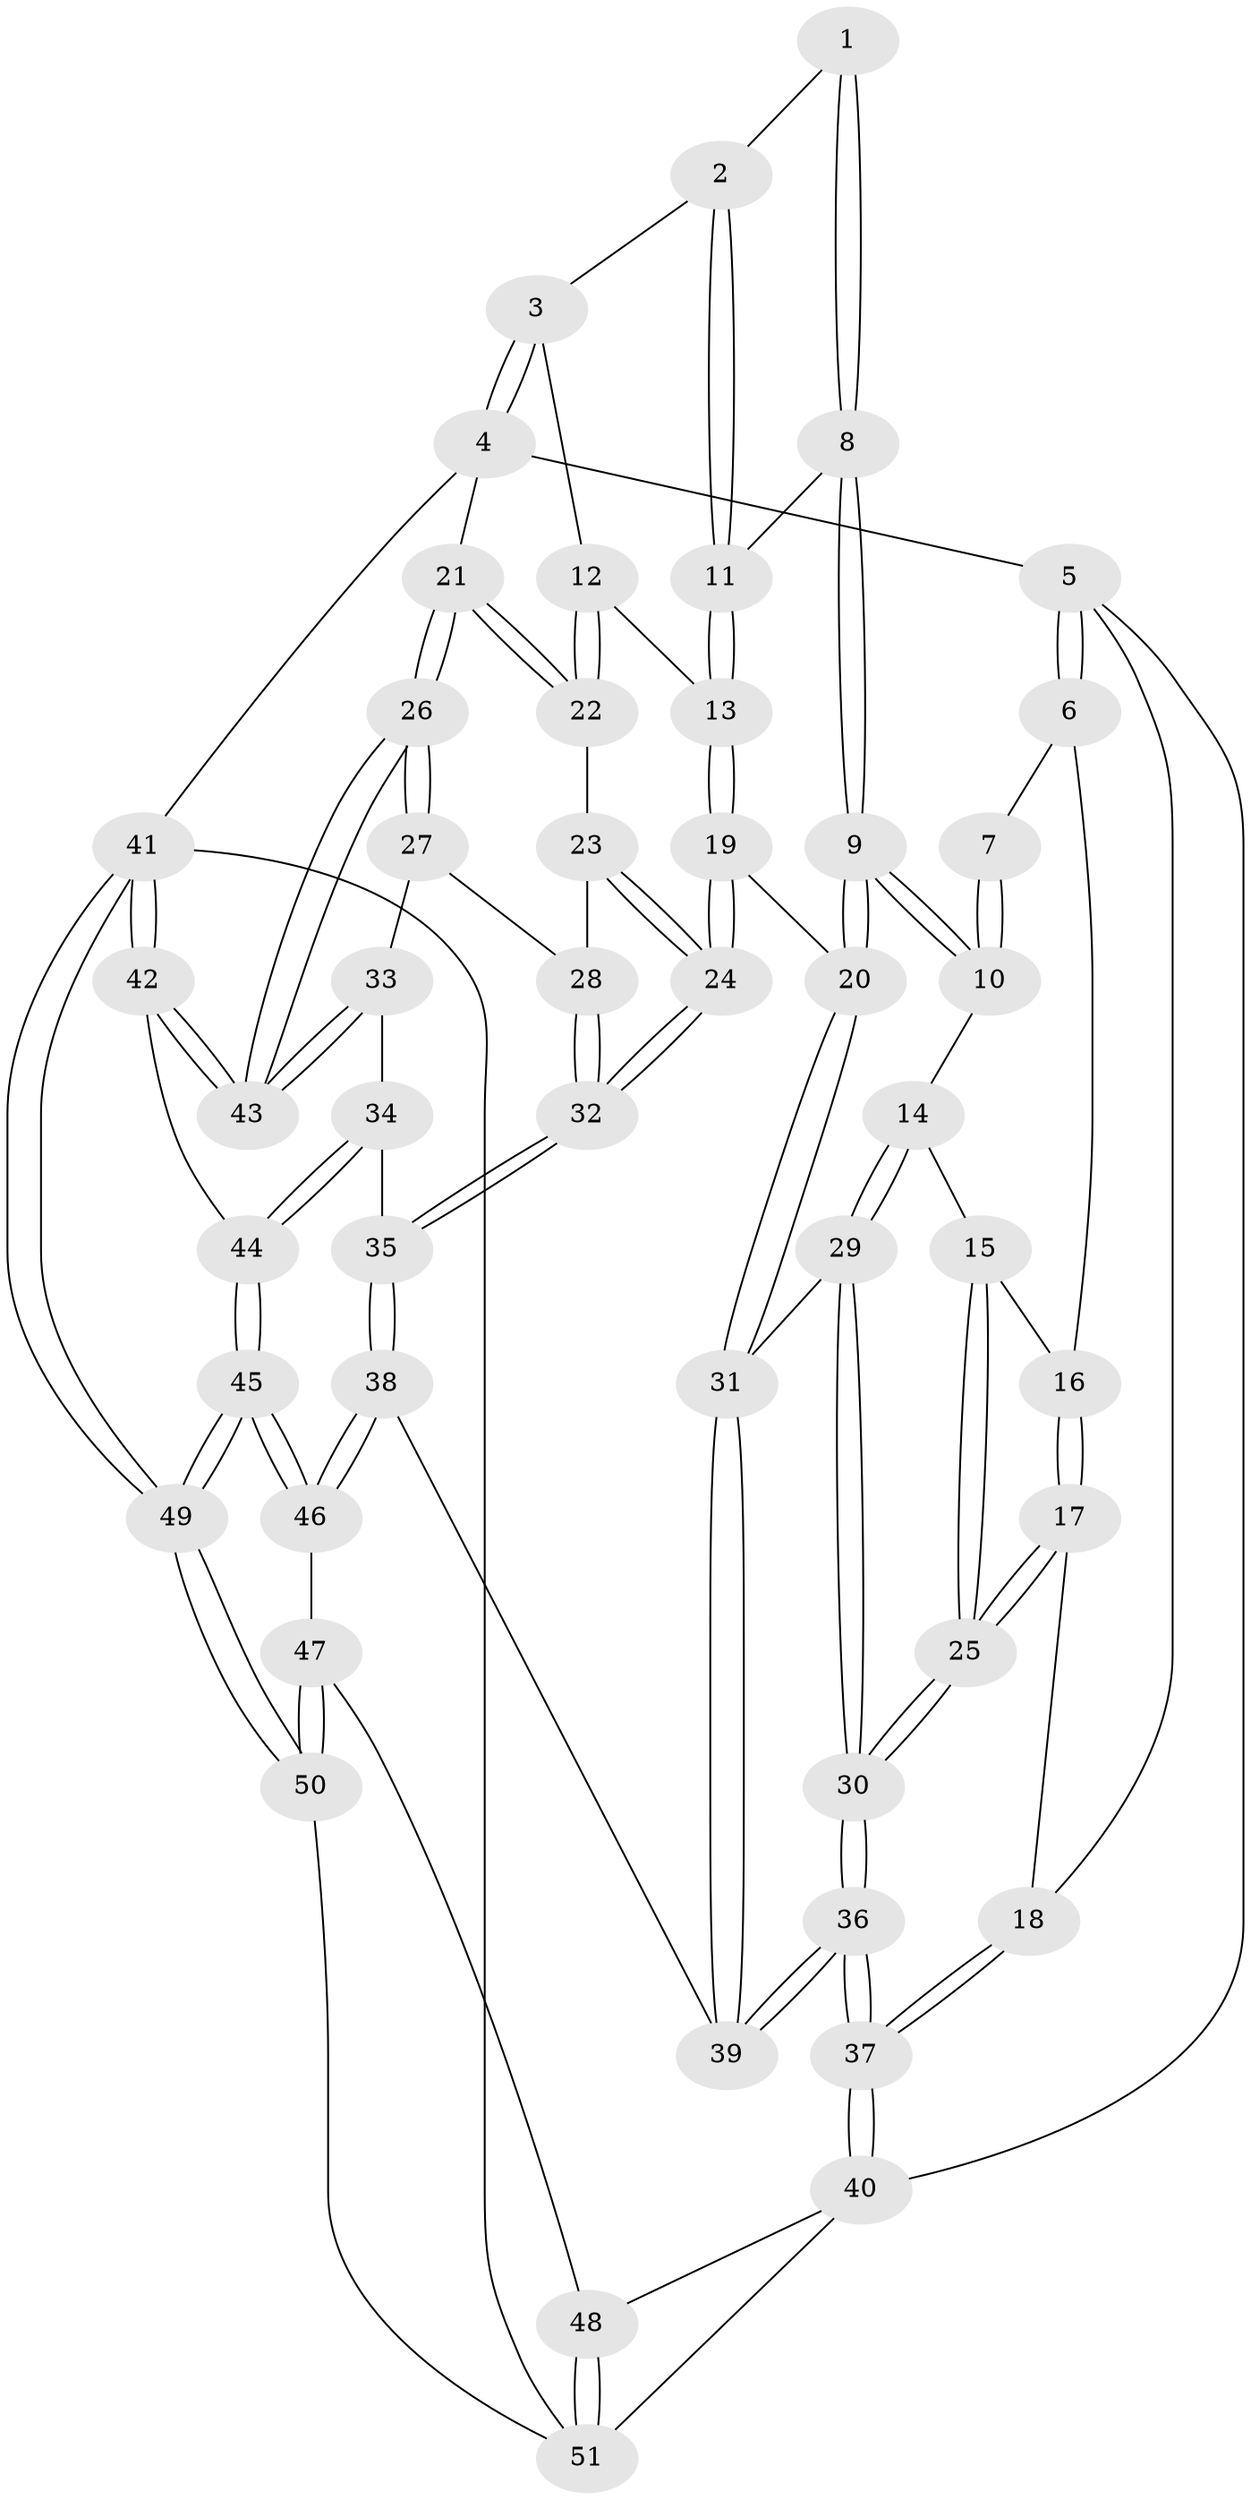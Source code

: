 // coarse degree distribution, {4: 0.34285714285714286, 5: 0.45714285714285713, 3: 0.11428571428571428, 6: 0.08571428571428572}
// Generated by graph-tools (version 1.1) at 2025/06/03/04/25 22:06:49]
// undirected, 51 vertices, 124 edges
graph export_dot {
graph [start="1"]
  node [color=gray90,style=filled];
  1 [pos="+0.6268042163112322+0"];
  2 [pos="+0.6827058150173446+0"];
  3 [pos="+1+0"];
  4 [pos="+1+0"];
  5 [pos="+0+0"];
  6 [pos="+0.04059835784204092+0"];
  7 [pos="+0.3638472143592493+0"];
  8 [pos="+0.6172862593621479+0"];
  9 [pos="+0.5812037621660764+0.14238586524385452"];
  10 [pos="+0.3942699852242899+0.09820131321940107"];
  11 [pos="+0.7952979568918165+0.07467295909922791"];
  12 [pos="+0.8503072003262907+0.08988147587516378"];
  13 [pos="+0.8111107115371624+0.09582134113991003"];
  14 [pos="+0.36685388285735454+0.12028584707911914"];
  15 [pos="+0.35251961087404+0.12166478246291139"];
  16 [pos="+0.16167349235459216+0.0011481363985615235"];
  17 [pos="+0.14333177755042492+0.15879813413517055"];
  18 [pos="+0+0.00981375764004906"];
  19 [pos="+0.7042012427446562+0.2010320387651359"];
  20 [pos="+0.5950139608878213+0.16834602152150213"];
  21 [pos="+1+0.06888634651483498"];
  22 [pos="+0.9117314236826818+0.13746117196706786"];
  23 [pos="+0.9075753301409832+0.16543315434786202"];
  24 [pos="+0.7357867479928938+0.2457716060965981"];
  25 [pos="+0.16157355401211987+0.227409353433554"];
  26 [pos="+1+0.4471379000165737"];
  27 [pos="+0.9276360338968463+0.22088171880973803"];
  28 [pos="+0.9077229477279071+0.20208120203377816"];
  29 [pos="+0.3760912496473157+0.24736620935560122"];
  30 [pos="+0.12867485294089503+0.36123591850740744"];
  31 [pos="+0.4948857094270508+0.3636679584313185"];
  32 [pos="+0.79084624652593+0.3416340893826963"];
  33 [pos="+0.8895277753436308+0.3965841256801068"];
  34 [pos="+0.864292032834099+0.3933068503436869"];
  35 [pos="+0.7924616903468541+0.3489922142794822"];
  36 [pos="+0.07129331619469613+0.4785167453717816"];
  37 [pos="+0+0.572970877056103"];
  38 [pos="+0.5783287373001925+0.5013744604267514"];
  39 [pos="+0.49389771061369664+0.3975010542620395"];
  40 [pos="+0+0.5804879925658277"];
  41 [pos="+1+1"];
  42 [pos="+1+0.4924919788001216"];
  43 [pos="+1+0.44836056761994625"];
  44 [pos="+0.8046763317540149+0.5765184726642615"];
  45 [pos="+0.7191609054304708+0.6887226591370313"];
  46 [pos="+0.5897948805914638+0.6322252828436133"];
  47 [pos="+0.5523424920551063+0.657981516953361"];
  48 [pos="+0.29846598112960837+0.7254121270923616"];
  49 [pos="+1+1"];
  50 [pos="+0.5349566440436162+1"];
  51 [pos="+0.3988250470353918+1"];
  1 -- 2;
  1 -- 8;
  1 -- 8;
  2 -- 3;
  2 -- 11;
  2 -- 11;
  3 -- 4;
  3 -- 4;
  3 -- 12;
  4 -- 5;
  4 -- 21;
  4 -- 41;
  5 -- 6;
  5 -- 6;
  5 -- 18;
  5 -- 40;
  6 -- 7;
  6 -- 16;
  7 -- 10;
  7 -- 10;
  8 -- 9;
  8 -- 9;
  8 -- 11;
  9 -- 10;
  9 -- 10;
  9 -- 20;
  9 -- 20;
  10 -- 14;
  11 -- 13;
  11 -- 13;
  12 -- 13;
  12 -- 22;
  12 -- 22;
  13 -- 19;
  13 -- 19;
  14 -- 15;
  14 -- 29;
  14 -- 29;
  15 -- 16;
  15 -- 25;
  15 -- 25;
  16 -- 17;
  16 -- 17;
  17 -- 18;
  17 -- 25;
  17 -- 25;
  18 -- 37;
  18 -- 37;
  19 -- 20;
  19 -- 24;
  19 -- 24;
  20 -- 31;
  20 -- 31;
  21 -- 22;
  21 -- 22;
  21 -- 26;
  21 -- 26;
  22 -- 23;
  23 -- 24;
  23 -- 24;
  23 -- 28;
  24 -- 32;
  24 -- 32;
  25 -- 30;
  25 -- 30;
  26 -- 27;
  26 -- 27;
  26 -- 43;
  26 -- 43;
  27 -- 28;
  27 -- 33;
  28 -- 32;
  28 -- 32;
  29 -- 30;
  29 -- 30;
  29 -- 31;
  30 -- 36;
  30 -- 36;
  31 -- 39;
  31 -- 39;
  32 -- 35;
  32 -- 35;
  33 -- 34;
  33 -- 43;
  33 -- 43;
  34 -- 35;
  34 -- 44;
  34 -- 44;
  35 -- 38;
  35 -- 38;
  36 -- 37;
  36 -- 37;
  36 -- 39;
  36 -- 39;
  37 -- 40;
  37 -- 40;
  38 -- 39;
  38 -- 46;
  38 -- 46;
  40 -- 48;
  40 -- 51;
  41 -- 42;
  41 -- 42;
  41 -- 49;
  41 -- 49;
  41 -- 51;
  42 -- 43;
  42 -- 43;
  42 -- 44;
  44 -- 45;
  44 -- 45;
  45 -- 46;
  45 -- 46;
  45 -- 49;
  45 -- 49;
  46 -- 47;
  47 -- 48;
  47 -- 50;
  47 -- 50;
  48 -- 51;
  48 -- 51;
  49 -- 50;
  49 -- 50;
  50 -- 51;
}
